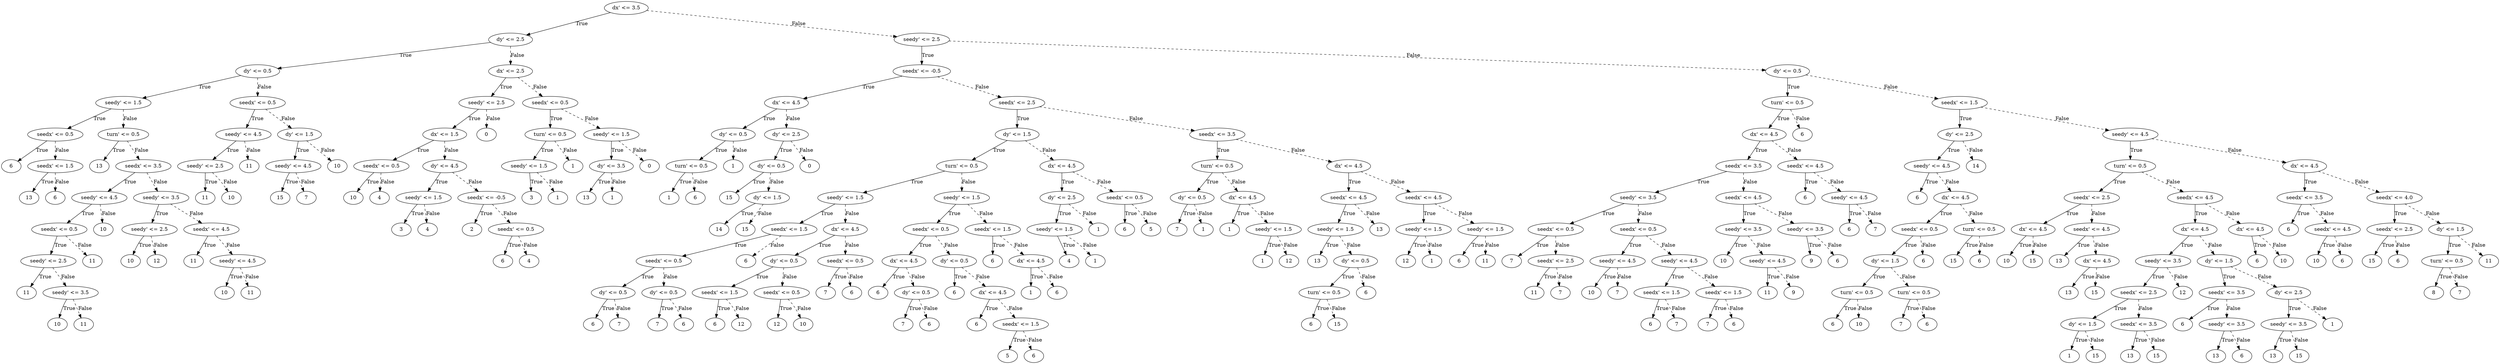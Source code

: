 digraph {
0 [label="dx' <= 3.5"];
1 [label="dy' <= 2.5"];
2 [label="dy' <= 0.5"];
3 [label="seedy' <= 1.5"];
4 [label="seedx' <= 0.5"];
5 [label="6"];
4 -> 5 [label="True"];
6 [label="seedx' <= 1.5"];
7 [label="13"];
6 -> 7 [label="True"];
8 [label="6"];
6 -> 8 [style="dashed", label="False"];
4 -> 6 [style="dashed", label="False"];
3 -> 4 [label="True"];
9 [label="turn' <= 0.5"];
10 [label="13"];
9 -> 10 [label="True"];
11 [label="seedx' <= 3.5"];
12 [label="seedy' <= 4.5"];
13 [label="seedx' <= 0.5"];
14 [label="seedy' <= 2.5"];
15 [label="11"];
14 -> 15 [label="True"];
16 [label="seedy' <= 3.5"];
17 [label="10"];
16 -> 17 [label="True"];
18 [label="11"];
16 -> 18 [style="dashed", label="False"];
14 -> 16 [style="dashed", label="False"];
13 -> 14 [label="True"];
19 [label="11"];
13 -> 19 [style="dashed", label="False"];
12 -> 13 [label="True"];
20 [label="10"];
12 -> 20 [style="dashed", label="False"];
11 -> 12 [label="True"];
21 [label="seedy' <= 3.5"];
22 [label="seedy' <= 2.5"];
23 [label="10"];
22 -> 23 [label="True"];
24 [label="12"];
22 -> 24 [style="dashed", label="False"];
21 -> 22 [label="True"];
25 [label="seedx' <= 4.5"];
26 [label="11"];
25 -> 26 [label="True"];
27 [label="seedy' <= 4.5"];
28 [label="10"];
27 -> 28 [label="True"];
29 [label="11"];
27 -> 29 [style="dashed", label="False"];
25 -> 27 [style="dashed", label="False"];
21 -> 25 [style="dashed", label="False"];
11 -> 21 [style="dashed", label="False"];
9 -> 11 [style="dashed", label="False"];
3 -> 9 [style="dashed", label="False"];
2 -> 3 [label="True"];
30 [label="seedx' <= 0.5"];
31 [label="seedy' <= 4.5"];
32 [label="seedy' <= 2.5"];
33 [label="11"];
32 -> 33 [label="True"];
34 [label="10"];
32 -> 34 [style="dashed", label="False"];
31 -> 32 [label="True"];
35 [label="11"];
31 -> 35 [style="dashed", label="False"];
30 -> 31 [label="True"];
36 [label="dy' <= 1.5"];
37 [label="seedy' <= 4.5"];
38 [label="15"];
37 -> 38 [label="True"];
39 [label="7"];
37 -> 39 [style="dashed", label="False"];
36 -> 37 [label="True"];
40 [label="10"];
36 -> 40 [style="dashed", label="False"];
30 -> 36 [style="dashed", label="False"];
2 -> 30 [style="dashed", label="False"];
1 -> 2 [label="True"];
41 [label="dx' <= 2.5"];
42 [label="seedy' <= 2.5"];
43 [label="dx' <= 1.5"];
44 [label="seedx' <= 0.5"];
45 [label="10"];
44 -> 45 [label="True"];
46 [label="4"];
44 -> 46 [style="dashed", label="False"];
43 -> 44 [label="True"];
47 [label="dy' <= 4.5"];
48 [label="seedy' <= 1.5"];
49 [label="3"];
48 -> 49 [label="True"];
50 [label="4"];
48 -> 50 [style="dashed", label="False"];
47 -> 48 [label="True"];
51 [label="seedx' <= -0.5"];
52 [label="2"];
51 -> 52 [label="True"];
53 [label="seedx' <= 0.5"];
54 [label="6"];
53 -> 54 [label="True"];
55 [label="4"];
53 -> 55 [style="dashed", label="False"];
51 -> 53 [style="dashed", label="False"];
47 -> 51 [style="dashed", label="False"];
43 -> 47 [style="dashed", label="False"];
42 -> 43 [label="True"];
56 [label="0"];
42 -> 56 [style="dashed", label="False"];
41 -> 42 [label="True"];
57 [label="seedx' <= 0.5"];
58 [label="turn' <= 0.5"];
59 [label="seedy' <= 1.5"];
60 [label="3"];
59 -> 60 [label="True"];
61 [label="1"];
59 -> 61 [style="dashed", label="False"];
58 -> 59 [label="True"];
62 [label="1"];
58 -> 62 [style="dashed", label="False"];
57 -> 58 [label="True"];
63 [label="seedy' <= 1.5"];
64 [label="dy' <= 3.5"];
65 [label="13"];
64 -> 65 [label="True"];
66 [label="1"];
64 -> 66 [style="dashed", label="False"];
63 -> 64 [label="True"];
67 [label="0"];
63 -> 67 [style="dashed", label="False"];
57 -> 63 [style="dashed", label="False"];
41 -> 57 [style="dashed", label="False"];
1 -> 41 [style="dashed", label="False"];
0 -> 1 [label="True"];
68 [label="seedy' <= 2.5"];
69 [label="seedx' <= -0.5"];
70 [label="dx' <= 4.5"];
71 [label="dy' <= 0.5"];
72 [label="turn' <= 0.5"];
73 [label="1"];
72 -> 73 [label="True"];
74 [label="6"];
72 -> 74 [style="dashed", label="False"];
71 -> 72 [label="True"];
75 [label="1"];
71 -> 75 [style="dashed", label="False"];
70 -> 71 [label="True"];
76 [label="dy' <= 2.5"];
77 [label="dy' <= 0.5"];
78 [label="15"];
77 -> 78 [label="True"];
79 [label="dy' <= 1.5"];
80 [label="14"];
79 -> 80 [label="True"];
81 [label="15"];
79 -> 81 [style="dashed", label="False"];
77 -> 79 [style="dashed", label="False"];
76 -> 77 [label="True"];
82 [label="0"];
76 -> 82 [style="dashed", label="False"];
70 -> 76 [style="dashed", label="False"];
69 -> 70 [label="True"];
83 [label="seedx' <= 2.5"];
84 [label="dy' <= 1.5"];
85 [label="turn' <= 0.5"];
86 [label="seedy' <= 1.5"];
87 [label="seedx' <= 1.5"];
88 [label="seedx' <= 0.5"];
89 [label="dy' <= 0.5"];
90 [label="6"];
89 -> 90 [label="True"];
91 [label="7"];
89 -> 91 [style="dashed", label="False"];
88 -> 89 [label="True"];
92 [label="dy' <= 0.5"];
93 [label="7"];
92 -> 93 [label="True"];
94 [label="6"];
92 -> 94 [style="dashed", label="False"];
88 -> 92 [style="dashed", label="False"];
87 -> 88 [label="True"];
95 [label="6"];
87 -> 95 [style="dashed", label="False"];
86 -> 87 [label="True"];
96 [label="dx' <= 4.5"];
97 [label="dy' <= 0.5"];
98 [label="seedx' <= 1.5"];
99 [label="6"];
98 -> 99 [label="True"];
100 [label="12"];
98 -> 100 [style="dashed", label="False"];
97 -> 98 [label="True"];
101 [label="seedx' <= 0.5"];
102 [label="12"];
101 -> 102 [label="True"];
103 [label="10"];
101 -> 103 [style="dashed", label="False"];
97 -> 101 [style="dashed", label="False"];
96 -> 97 [label="True"];
104 [label="seedx' <= 0.5"];
105 [label="7"];
104 -> 105 [label="True"];
106 [label="6"];
104 -> 106 [style="dashed", label="False"];
96 -> 104 [style="dashed", label="False"];
86 -> 96 [style="dashed", label="False"];
85 -> 86 [label="True"];
107 [label="seedy' <= 1.5"];
108 [label="seedx' <= 0.5"];
109 [label="dx' <= 4.5"];
110 [label="6"];
109 -> 110 [label="True"];
111 [label="dy' <= 0.5"];
112 [label="7"];
111 -> 112 [label="True"];
113 [label="6"];
111 -> 113 [style="dashed", label="False"];
109 -> 111 [style="dashed", label="False"];
108 -> 109 [label="True"];
114 [label="dy' <= 0.5"];
115 [label="6"];
114 -> 115 [label="True"];
116 [label="dx' <= 4.5"];
117 [label="6"];
116 -> 117 [label="True"];
118 [label="seedx' <= 1.5"];
119 [label="5"];
118 -> 119 [label="True"];
120 [label="6"];
118 -> 120 [style="dashed", label="False"];
116 -> 118 [style="dashed", label="False"];
114 -> 116 [style="dashed", label="False"];
108 -> 114 [style="dashed", label="False"];
107 -> 108 [label="True"];
121 [label="seedx' <= 1.5"];
122 [label="6"];
121 -> 122 [label="True"];
123 [label="dx' <= 4.5"];
124 [label="1"];
123 -> 124 [label="True"];
125 [label="6"];
123 -> 125 [style="dashed", label="False"];
121 -> 123 [style="dashed", label="False"];
107 -> 121 [style="dashed", label="False"];
85 -> 107 [style="dashed", label="False"];
84 -> 85 [label="True"];
126 [label="dx' <= 4.5"];
127 [label="dy' <= 2.5"];
128 [label="seedy' <= 1.5"];
129 [label="4"];
128 -> 129 [label="True"];
130 [label="1"];
128 -> 130 [style="dashed", label="False"];
127 -> 128 [label="True"];
131 [label="1"];
127 -> 131 [style="dashed", label="False"];
126 -> 127 [label="True"];
132 [label="seedx' <= 0.5"];
133 [label="6"];
132 -> 133 [label="True"];
134 [label="5"];
132 -> 134 [style="dashed", label="False"];
126 -> 132 [style="dashed", label="False"];
84 -> 126 [style="dashed", label="False"];
83 -> 84 [label="True"];
135 [label="seedx' <= 3.5"];
136 [label="turn' <= 0.5"];
137 [label="dy' <= 0.5"];
138 [label="7"];
137 -> 138 [label="True"];
139 [label="1"];
137 -> 139 [style="dashed", label="False"];
136 -> 137 [label="True"];
140 [label="dx' <= 4.5"];
141 [label="1"];
140 -> 141 [label="True"];
142 [label="seedy' <= 1.5"];
143 [label="1"];
142 -> 143 [label="True"];
144 [label="12"];
142 -> 144 [style="dashed", label="False"];
140 -> 142 [style="dashed", label="False"];
136 -> 140 [style="dashed", label="False"];
135 -> 136 [label="True"];
145 [label="dx' <= 4.5"];
146 [label="seedx' <= 4.5"];
147 [label="seedy' <= 1.5"];
148 [label="13"];
147 -> 148 [label="True"];
149 [label="dy' <= 0.5"];
150 [label="turn' <= 0.5"];
151 [label="6"];
150 -> 151 [label="True"];
152 [label="15"];
150 -> 152 [style="dashed", label="False"];
149 -> 150 [label="True"];
153 [label="6"];
149 -> 153 [style="dashed", label="False"];
147 -> 149 [style="dashed", label="False"];
146 -> 147 [label="True"];
154 [label="13"];
146 -> 154 [style="dashed", label="False"];
145 -> 146 [label="True"];
155 [label="seedx' <= 4.5"];
156 [label="seedy' <= 1.5"];
157 [label="12"];
156 -> 157 [label="True"];
158 [label="1"];
156 -> 158 [style="dashed", label="False"];
155 -> 156 [label="True"];
159 [label="seedy' <= 1.5"];
160 [label="6"];
159 -> 160 [label="True"];
161 [label="11"];
159 -> 161 [style="dashed", label="False"];
155 -> 159 [style="dashed", label="False"];
145 -> 155 [style="dashed", label="False"];
135 -> 145 [style="dashed", label="False"];
83 -> 135 [style="dashed", label="False"];
69 -> 83 [style="dashed", label="False"];
68 -> 69 [label="True"];
162 [label="dy' <= 0.5"];
163 [label="turn' <= 0.5"];
164 [label="dx' <= 4.5"];
165 [label="seedx' <= 3.5"];
166 [label="seedy' <= 3.5"];
167 [label="seedx' <= 0.5"];
168 [label="7"];
167 -> 168 [label="True"];
169 [label="seedx' <= 2.5"];
170 [label="11"];
169 -> 170 [label="True"];
171 [label="7"];
169 -> 171 [style="dashed", label="False"];
167 -> 169 [style="dashed", label="False"];
166 -> 167 [label="True"];
172 [label="seedx' <= 0.5"];
173 [label="seedy' <= 4.5"];
174 [label="10"];
173 -> 174 [label="True"];
175 [label="7"];
173 -> 175 [style="dashed", label="False"];
172 -> 173 [label="True"];
176 [label="seedy' <= 4.5"];
177 [label="seedx' <= 1.5"];
178 [label="6"];
177 -> 178 [label="True"];
179 [label="7"];
177 -> 179 [style="dashed", label="False"];
176 -> 177 [label="True"];
180 [label="seedx' <= 1.5"];
181 [label="7"];
180 -> 181 [label="True"];
182 [label="6"];
180 -> 182 [style="dashed", label="False"];
176 -> 180 [style="dashed", label="False"];
172 -> 176 [style="dashed", label="False"];
166 -> 172 [style="dashed", label="False"];
165 -> 166 [label="True"];
183 [label="seedx' <= 4.5"];
184 [label="seedy' <= 3.5"];
185 [label="10"];
184 -> 185 [label="True"];
186 [label="seedy' <= 4.5"];
187 [label="11"];
186 -> 187 [label="True"];
188 [label="9"];
186 -> 188 [style="dashed", label="False"];
184 -> 186 [style="dashed", label="False"];
183 -> 184 [label="True"];
189 [label="seedy' <= 3.5"];
190 [label="9"];
189 -> 190 [label="True"];
191 [label="6"];
189 -> 191 [style="dashed", label="False"];
183 -> 189 [style="dashed", label="False"];
165 -> 183 [style="dashed", label="False"];
164 -> 165 [label="True"];
192 [label="seedx' <= 4.5"];
193 [label="6"];
192 -> 193 [label="True"];
194 [label="seedy' <= 4.5"];
195 [label="6"];
194 -> 195 [label="True"];
196 [label="7"];
194 -> 196 [style="dashed", label="False"];
192 -> 194 [style="dashed", label="False"];
164 -> 192 [style="dashed", label="False"];
163 -> 164 [label="True"];
197 [label="6"];
163 -> 197 [style="dashed", label="False"];
162 -> 163 [label="True"];
198 [label="seedx' <= 1.5"];
199 [label="dy' <= 2.5"];
200 [label="seedy' <= 4.5"];
201 [label="6"];
200 -> 201 [label="True"];
202 [label="dx' <= 4.5"];
203 [label="seedx' <= 0.5"];
204 [label="dy' <= 1.5"];
205 [label="turn' <= 0.5"];
206 [label="6"];
205 -> 206 [label="True"];
207 [label="10"];
205 -> 207 [style="dashed", label="False"];
204 -> 205 [label="True"];
208 [label="turn' <= 0.5"];
209 [label="7"];
208 -> 209 [label="True"];
210 [label="6"];
208 -> 210 [style="dashed", label="False"];
204 -> 208 [style="dashed", label="False"];
203 -> 204 [label="True"];
211 [label="6"];
203 -> 211 [style="dashed", label="False"];
202 -> 203 [label="True"];
212 [label="turn' <= 0.5"];
213 [label="15"];
212 -> 213 [label="True"];
214 [label="6"];
212 -> 214 [style="dashed", label="False"];
202 -> 212 [style="dashed", label="False"];
200 -> 202 [style="dashed", label="False"];
199 -> 200 [label="True"];
215 [label="14"];
199 -> 215 [style="dashed", label="False"];
198 -> 199 [label="True"];
216 [label="seedy' <= 4.5"];
217 [label="turn' <= 0.5"];
218 [label="seedx' <= 2.5"];
219 [label="dx' <= 4.5"];
220 [label="10"];
219 -> 220 [label="True"];
221 [label="15"];
219 -> 221 [style="dashed", label="False"];
218 -> 219 [label="True"];
222 [label="seedx' <= 4.5"];
223 [label="13"];
222 -> 223 [label="True"];
224 [label="dx' <= 4.5"];
225 [label="13"];
224 -> 225 [label="True"];
226 [label="15"];
224 -> 226 [style="dashed", label="False"];
222 -> 224 [style="dashed", label="False"];
218 -> 222 [style="dashed", label="False"];
217 -> 218 [label="True"];
227 [label="seedx' <= 4.5"];
228 [label="dx' <= 4.5"];
229 [label="seedy' <= 3.5"];
230 [label="seedx' <= 2.5"];
231 [label="dy' <= 1.5"];
232 [label="1"];
231 -> 232 [label="True"];
233 [label="15"];
231 -> 233 [style="dashed", label="False"];
230 -> 231 [label="True"];
234 [label="seedx' <= 3.5"];
235 [label="13"];
234 -> 235 [label="True"];
236 [label="15"];
234 -> 236 [style="dashed", label="False"];
230 -> 234 [style="dashed", label="False"];
229 -> 230 [label="True"];
237 [label="12"];
229 -> 237 [style="dashed", label="False"];
228 -> 229 [label="True"];
238 [label="dy' <= 1.5"];
239 [label="seedx' <= 3.5"];
240 [label="6"];
239 -> 240 [label="True"];
241 [label="seedy' <= 3.5"];
242 [label="13"];
241 -> 242 [label="True"];
243 [label="6"];
241 -> 243 [style="dashed", label="False"];
239 -> 241 [style="dashed", label="False"];
238 -> 239 [label="True"];
244 [label="dy' <= 2.5"];
245 [label="seedy' <= 3.5"];
246 [label="13"];
245 -> 246 [label="True"];
247 [label="15"];
245 -> 247 [style="dashed", label="False"];
244 -> 245 [label="True"];
248 [label="1"];
244 -> 248 [style="dashed", label="False"];
238 -> 244 [style="dashed", label="False"];
228 -> 238 [style="dashed", label="False"];
227 -> 228 [label="True"];
249 [label="dx' <= 4.5"];
250 [label="6"];
249 -> 250 [label="True"];
251 [label="10"];
249 -> 251 [style="dashed", label="False"];
227 -> 249 [style="dashed", label="False"];
217 -> 227 [style="dashed", label="False"];
216 -> 217 [label="True"];
252 [label="dx' <= 4.5"];
253 [label="seedx' <= 3.5"];
254 [label="6"];
253 -> 254 [label="True"];
255 [label="seedx' <= 4.5"];
256 [label="10"];
255 -> 256 [label="True"];
257 [label="6"];
255 -> 257 [style="dashed", label="False"];
253 -> 255 [style="dashed", label="False"];
252 -> 253 [label="True"];
258 [label="seedx' <= 4.0"];
259 [label="seedx' <= 2.5"];
260 [label="15"];
259 -> 260 [label="True"];
261 [label="6"];
259 -> 261 [style="dashed", label="False"];
258 -> 259 [label="True"];
262 [label="dy' <= 1.5"];
263 [label="turn' <= 0.5"];
264 [label="8"];
263 -> 264 [label="True"];
265 [label="7"];
263 -> 265 [style="dashed", label="False"];
262 -> 263 [label="True"];
266 [label="11"];
262 -> 266 [style="dashed", label="False"];
258 -> 262 [style="dashed", label="False"];
252 -> 258 [style="dashed", label="False"];
216 -> 252 [style="dashed", label="False"];
198 -> 216 [style="dashed", label="False"];
162 -> 198 [style="dashed", label="False"];
68 -> 162 [style="dashed", label="False"];
0 -> 68 [style="dashed", label="False"];

}